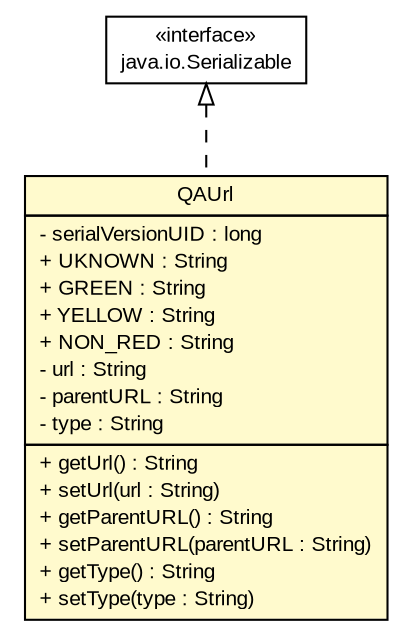 #!/usr/local/bin/dot
#
# Class diagram 
# Generated by UMLGraph version 5.2 (http://www.umlgraph.org/)
#

digraph G {
	edge [fontname="arial",fontsize=10,labelfontname="arial",labelfontsize=10];
	node [fontname="arial",fontsize=10,shape=plaintext];
	nodesep=0.25;
	ranksep=0.5;
	// tud.iir.extraction.qa.QAUrl
	c29850 [label=<<table title="tud.iir.extraction.qa.QAUrl" border="0" cellborder="1" cellspacing="0" cellpadding="2" port="p" bgcolor="lemonChiffon" href="./QAUrl.html">
		<tr><td><table border="0" cellspacing="0" cellpadding="1">
<tr><td align="center" balign="center"> QAUrl </td></tr>
		</table></td></tr>
		<tr><td><table border="0" cellspacing="0" cellpadding="1">
<tr><td align="left" balign="left"> - serialVersionUID : long </td></tr>
<tr><td align="left" balign="left"> + UKNOWN : String </td></tr>
<tr><td align="left" balign="left"> + GREEN : String </td></tr>
<tr><td align="left" balign="left"> + YELLOW : String </td></tr>
<tr><td align="left" balign="left"> + NON_RED : String </td></tr>
<tr><td align="left" balign="left"> - url : String </td></tr>
<tr><td align="left" balign="left"> - parentURL : String </td></tr>
<tr><td align="left" balign="left"> - type : String </td></tr>
		</table></td></tr>
		<tr><td><table border="0" cellspacing="0" cellpadding="1">
<tr><td align="left" balign="left"> + getUrl() : String </td></tr>
<tr><td align="left" balign="left"> + setUrl(url : String) </td></tr>
<tr><td align="left" balign="left"> + getParentURL() : String </td></tr>
<tr><td align="left" balign="left"> + setParentURL(parentURL : String) </td></tr>
<tr><td align="left" balign="left"> + getType() : String </td></tr>
<tr><td align="left" balign="left"> + setType(type : String) </td></tr>
		</table></td></tr>
		</table>>, fontname="arial", fontcolor="black", fontsize=10.0];
	//tud.iir.extraction.qa.QAUrl implements java.io.Serializable
	c29978:p -> c29850:p [dir=back,arrowtail=empty,style=dashed];
	// java.io.Serializable
	c29978 [label=<<table title="java.io.Serializable" border="0" cellborder="1" cellspacing="0" cellpadding="2" port="p" href="http://java.sun.com/j2se/1.4.2/docs/api/java/io/Serializable.html">
		<tr><td><table border="0" cellspacing="0" cellpadding="1">
<tr><td align="center" balign="center"> &#171;interface&#187; </td></tr>
<tr><td align="center" balign="center"> java.io.Serializable </td></tr>
		</table></td></tr>
		</table>>, fontname="arial", fontcolor="black", fontsize=10.0];
}

